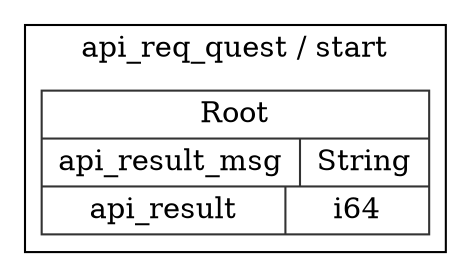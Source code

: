 digraph {
  rankdir=LR;
  subgraph cluster_0 {
    label="api_req_quest / start";
    node [style="filled", color=white, style="solid", color=gray20];
    api_req_quest__start__Root [label="<Root> Root  | { api_result_msg | <api_result_msg> String } | { api_result | <api_result> i64 }", shape=record];
  }
}
